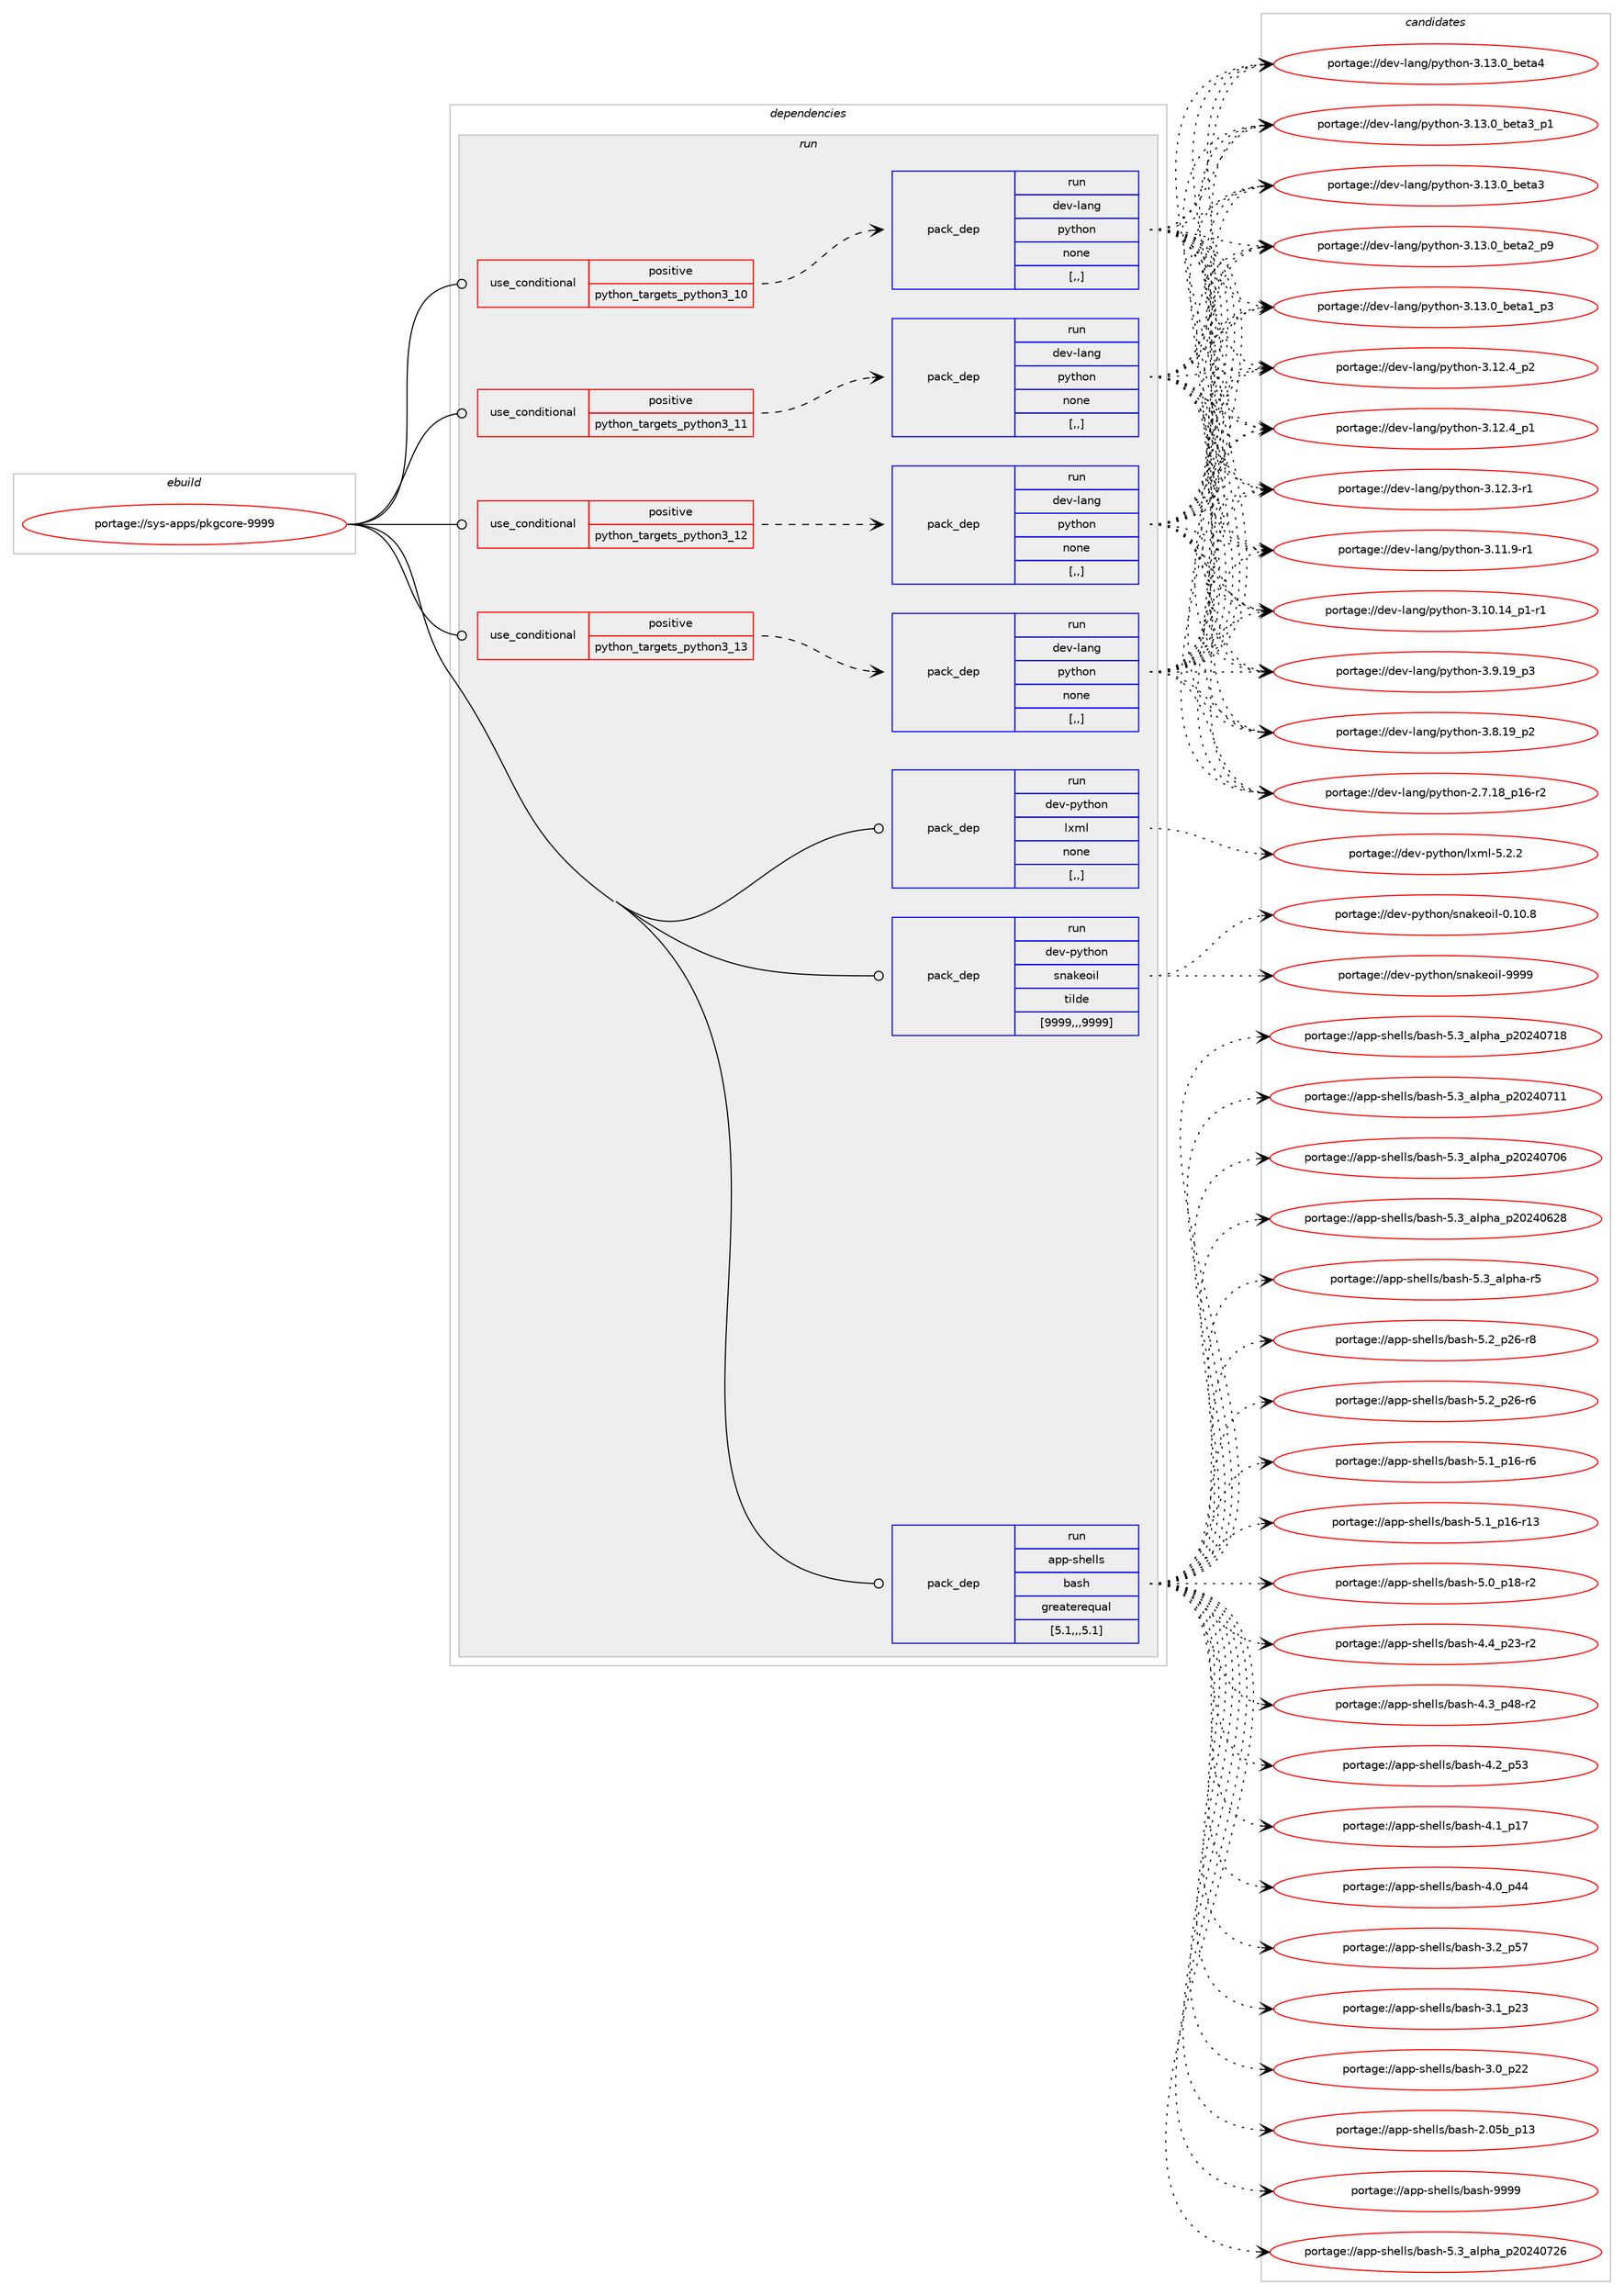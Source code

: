 digraph prolog {

# *************
# Graph options
# *************

newrank=true;
concentrate=true;
compound=true;
graph [rankdir=LR,fontname=Helvetica,fontsize=10,ranksep=1.5];#, ranksep=2.5, nodesep=0.2];
edge  [arrowhead=vee];
node  [fontname=Helvetica,fontsize=10];

# **********
# The ebuild
# **********

subgraph cluster_leftcol {
color=gray;
label=<<i>ebuild</i>>;
id [label="portage://sys-apps/pkgcore-9999", color=red, width=4, href="../sys-apps/pkgcore-9999.svg"];
}

# ****************
# The dependencies
# ****************

subgraph cluster_midcol {
color=gray;
label=<<i>dependencies</i>>;
subgraph cluster_compile {
fillcolor="#eeeeee";
style=filled;
label=<<i>compile</i>>;
}
subgraph cluster_compileandrun {
fillcolor="#eeeeee";
style=filled;
label=<<i>compile and run</i>>;
}
subgraph cluster_run {
fillcolor="#eeeeee";
style=filled;
label=<<i>run</i>>;
subgraph cond111670 {
dependency422229 [label=<<TABLE BORDER="0" CELLBORDER="1" CELLSPACING="0" CELLPADDING="4"><TR><TD ROWSPAN="3" CELLPADDING="10">use_conditional</TD></TR><TR><TD>positive</TD></TR><TR><TD>python_targets_python3_10</TD></TR></TABLE>>, shape=none, color=red];
subgraph pack307636 {
dependency422230 [label=<<TABLE BORDER="0" CELLBORDER="1" CELLSPACING="0" CELLPADDING="4" WIDTH="220"><TR><TD ROWSPAN="6" CELLPADDING="30">pack_dep</TD></TR><TR><TD WIDTH="110">run</TD></TR><TR><TD>dev-lang</TD></TR><TR><TD>python</TD></TR><TR><TD>none</TD></TR><TR><TD>[,,]</TD></TR></TABLE>>, shape=none, color=blue];
}
dependency422229:e -> dependency422230:w [weight=20,style="dashed",arrowhead="vee"];
}
id:e -> dependency422229:w [weight=20,style="solid",arrowhead="odot"];
subgraph cond111671 {
dependency422231 [label=<<TABLE BORDER="0" CELLBORDER="1" CELLSPACING="0" CELLPADDING="4"><TR><TD ROWSPAN="3" CELLPADDING="10">use_conditional</TD></TR><TR><TD>positive</TD></TR><TR><TD>python_targets_python3_11</TD></TR></TABLE>>, shape=none, color=red];
subgraph pack307637 {
dependency422232 [label=<<TABLE BORDER="0" CELLBORDER="1" CELLSPACING="0" CELLPADDING="4" WIDTH="220"><TR><TD ROWSPAN="6" CELLPADDING="30">pack_dep</TD></TR><TR><TD WIDTH="110">run</TD></TR><TR><TD>dev-lang</TD></TR><TR><TD>python</TD></TR><TR><TD>none</TD></TR><TR><TD>[,,]</TD></TR></TABLE>>, shape=none, color=blue];
}
dependency422231:e -> dependency422232:w [weight=20,style="dashed",arrowhead="vee"];
}
id:e -> dependency422231:w [weight=20,style="solid",arrowhead="odot"];
subgraph cond111672 {
dependency422233 [label=<<TABLE BORDER="0" CELLBORDER="1" CELLSPACING="0" CELLPADDING="4"><TR><TD ROWSPAN="3" CELLPADDING="10">use_conditional</TD></TR><TR><TD>positive</TD></TR><TR><TD>python_targets_python3_12</TD></TR></TABLE>>, shape=none, color=red];
subgraph pack307638 {
dependency422234 [label=<<TABLE BORDER="0" CELLBORDER="1" CELLSPACING="0" CELLPADDING="4" WIDTH="220"><TR><TD ROWSPAN="6" CELLPADDING="30">pack_dep</TD></TR><TR><TD WIDTH="110">run</TD></TR><TR><TD>dev-lang</TD></TR><TR><TD>python</TD></TR><TR><TD>none</TD></TR><TR><TD>[,,]</TD></TR></TABLE>>, shape=none, color=blue];
}
dependency422233:e -> dependency422234:w [weight=20,style="dashed",arrowhead="vee"];
}
id:e -> dependency422233:w [weight=20,style="solid",arrowhead="odot"];
subgraph cond111673 {
dependency422235 [label=<<TABLE BORDER="0" CELLBORDER="1" CELLSPACING="0" CELLPADDING="4"><TR><TD ROWSPAN="3" CELLPADDING="10">use_conditional</TD></TR><TR><TD>positive</TD></TR><TR><TD>python_targets_python3_13</TD></TR></TABLE>>, shape=none, color=red];
subgraph pack307639 {
dependency422236 [label=<<TABLE BORDER="0" CELLBORDER="1" CELLSPACING="0" CELLPADDING="4" WIDTH="220"><TR><TD ROWSPAN="6" CELLPADDING="30">pack_dep</TD></TR><TR><TD WIDTH="110">run</TD></TR><TR><TD>dev-lang</TD></TR><TR><TD>python</TD></TR><TR><TD>none</TD></TR><TR><TD>[,,]</TD></TR></TABLE>>, shape=none, color=blue];
}
dependency422235:e -> dependency422236:w [weight=20,style="dashed",arrowhead="vee"];
}
id:e -> dependency422235:w [weight=20,style="solid",arrowhead="odot"];
subgraph pack307640 {
dependency422237 [label=<<TABLE BORDER="0" CELLBORDER="1" CELLSPACING="0" CELLPADDING="4" WIDTH="220"><TR><TD ROWSPAN="6" CELLPADDING="30">pack_dep</TD></TR><TR><TD WIDTH="110">run</TD></TR><TR><TD>app-shells</TD></TR><TR><TD>bash</TD></TR><TR><TD>greaterequal</TD></TR><TR><TD>[5.1,,,5.1]</TD></TR></TABLE>>, shape=none, color=blue];
}
id:e -> dependency422237:w [weight=20,style="solid",arrowhead="odot"];
subgraph pack307641 {
dependency422238 [label=<<TABLE BORDER="0" CELLBORDER="1" CELLSPACING="0" CELLPADDING="4" WIDTH="220"><TR><TD ROWSPAN="6" CELLPADDING="30">pack_dep</TD></TR><TR><TD WIDTH="110">run</TD></TR><TR><TD>dev-python</TD></TR><TR><TD>lxml</TD></TR><TR><TD>none</TD></TR><TR><TD>[,,]</TD></TR></TABLE>>, shape=none, color=blue];
}
id:e -> dependency422238:w [weight=20,style="solid",arrowhead="odot"];
subgraph pack307642 {
dependency422239 [label=<<TABLE BORDER="0" CELLBORDER="1" CELLSPACING="0" CELLPADDING="4" WIDTH="220"><TR><TD ROWSPAN="6" CELLPADDING="30">pack_dep</TD></TR><TR><TD WIDTH="110">run</TD></TR><TR><TD>dev-python</TD></TR><TR><TD>snakeoil</TD></TR><TR><TD>tilde</TD></TR><TR><TD>[9999,,,9999]</TD></TR></TABLE>>, shape=none, color=blue];
}
id:e -> dependency422239:w [weight=20,style="solid",arrowhead="odot"];
}
}

# **************
# The candidates
# **************

subgraph cluster_choices {
rank=same;
color=gray;
label=<<i>candidates</i>>;

subgraph choice307636 {
color=black;
nodesep=1;
choice1001011184510897110103471121211161041111104551464951464895981011169752 [label="portage://dev-lang/python-3.13.0_beta4", color=red, width=4,href="../dev-lang/python-3.13.0_beta4.svg"];
choice10010111845108971101034711212111610411111045514649514648959810111697519511249 [label="portage://dev-lang/python-3.13.0_beta3_p1", color=red, width=4,href="../dev-lang/python-3.13.0_beta3_p1.svg"];
choice1001011184510897110103471121211161041111104551464951464895981011169751 [label="portage://dev-lang/python-3.13.0_beta3", color=red, width=4,href="../dev-lang/python-3.13.0_beta3.svg"];
choice10010111845108971101034711212111610411111045514649514648959810111697509511257 [label="portage://dev-lang/python-3.13.0_beta2_p9", color=red, width=4,href="../dev-lang/python-3.13.0_beta2_p9.svg"];
choice10010111845108971101034711212111610411111045514649514648959810111697499511251 [label="portage://dev-lang/python-3.13.0_beta1_p3", color=red, width=4,href="../dev-lang/python-3.13.0_beta1_p3.svg"];
choice100101118451089711010347112121116104111110455146495046529511250 [label="portage://dev-lang/python-3.12.4_p2", color=red, width=4,href="../dev-lang/python-3.12.4_p2.svg"];
choice100101118451089711010347112121116104111110455146495046529511249 [label="portage://dev-lang/python-3.12.4_p1", color=red, width=4,href="../dev-lang/python-3.12.4_p1.svg"];
choice100101118451089711010347112121116104111110455146495046514511449 [label="portage://dev-lang/python-3.12.3-r1", color=red, width=4,href="../dev-lang/python-3.12.3-r1.svg"];
choice100101118451089711010347112121116104111110455146494946574511449 [label="portage://dev-lang/python-3.11.9-r1", color=red, width=4,href="../dev-lang/python-3.11.9-r1.svg"];
choice100101118451089711010347112121116104111110455146494846495295112494511449 [label="portage://dev-lang/python-3.10.14_p1-r1", color=red, width=4,href="../dev-lang/python-3.10.14_p1-r1.svg"];
choice100101118451089711010347112121116104111110455146574649579511251 [label="portage://dev-lang/python-3.9.19_p3", color=red, width=4,href="../dev-lang/python-3.9.19_p3.svg"];
choice100101118451089711010347112121116104111110455146564649579511250 [label="portage://dev-lang/python-3.8.19_p2", color=red, width=4,href="../dev-lang/python-3.8.19_p2.svg"];
choice100101118451089711010347112121116104111110455046554649569511249544511450 [label="portage://dev-lang/python-2.7.18_p16-r2", color=red, width=4,href="../dev-lang/python-2.7.18_p16-r2.svg"];
dependency422230:e -> choice1001011184510897110103471121211161041111104551464951464895981011169752:w [style=dotted,weight="100"];
dependency422230:e -> choice10010111845108971101034711212111610411111045514649514648959810111697519511249:w [style=dotted,weight="100"];
dependency422230:e -> choice1001011184510897110103471121211161041111104551464951464895981011169751:w [style=dotted,weight="100"];
dependency422230:e -> choice10010111845108971101034711212111610411111045514649514648959810111697509511257:w [style=dotted,weight="100"];
dependency422230:e -> choice10010111845108971101034711212111610411111045514649514648959810111697499511251:w [style=dotted,weight="100"];
dependency422230:e -> choice100101118451089711010347112121116104111110455146495046529511250:w [style=dotted,weight="100"];
dependency422230:e -> choice100101118451089711010347112121116104111110455146495046529511249:w [style=dotted,weight="100"];
dependency422230:e -> choice100101118451089711010347112121116104111110455146495046514511449:w [style=dotted,weight="100"];
dependency422230:e -> choice100101118451089711010347112121116104111110455146494946574511449:w [style=dotted,weight="100"];
dependency422230:e -> choice100101118451089711010347112121116104111110455146494846495295112494511449:w [style=dotted,weight="100"];
dependency422230:e -> choice100101118451089711010347112121116104111110455146574649579511251:w [style=dotted,weight="100"];
dependency422230:e -> choice100101118451089711010347112121116104111110455146564649579511250:w [style=dotted,weight="100"];
dependency422230:e -> choice100101118451089711010347112121116104111110455046554649569511249544511450:w [style=dotted,weight="100"];
}
subgraph choice307637 {
color=black;
nodesep=1;
choice1001011184510897110103471121211161041111104551464951464895981011169752 [label="portage://dev-lang/python-3.13.0_beta4", color=red, width=4,href="../dev-lang/python-3.13.0_beta4.svg"];
choice10010111845108971101034711212111610411111045514649514648959810111697519511249 [label="portage://dev-lang/python-3.13.0_beta3_p1", color=red, width=4,href="../dev-lang/python-3.13.0_beta3_p1.svg"];
choice1001011184510897110103471121211161041111104551464951464895981011169751 [label="portage://dev-lang/python-3.13.0_beta3", color=red, width=4,href="../dev-lang/python-3.13.0_beta3.svg"];
choice10010111845108971101034711212111610411111045514649514648959810111697509511257 [label="portage://dev-lang/python-3.13.0_beta2_p9", color=red, width=4,href="../dev-lang/python-3.13.0_beta2_p9.svg"];
choice10010111845108971101034711212111610411111045514649514648959810111697499511251 [label="portage://dev-lang/python-3.13.0_beta1_p3", color=red, width=4,href="../dev-lang/python-3.13.0_beta1_p3.svg"];
choice100101118451089711010347112121116104111110455146495046529511250 [label="portage://dev-lang/python-3.12.4_p2", color=red, width=4,href="../dev-lang/python-3.12.4_p2.svg"];
choice100101118451089711010347112121116104111110455146495046529511249 [label="portage://dev-lang/python-3.12.4_p1", color=red, width=4,href="../dev-lang/python-3.12.4_p1.svg"];
choice100101118451089711010347112121116104111110455146495046514511449 [label="portage://dev-lang/python-3.12.3-r1", color=red, width=4,href="../dev-lang/python-3.12.3-r1.svg"];
choice100101118451089711010347112121116104111110455146494946574511449 [label="portage://dev-lang/python-3.11.9-r1", color=red, width=4,href="../dev-lang/python-3.11.9-r1.svg"];
choice100101118451089711010347112121116104111110455146494846495295112494511449 [label="portage://dev-lang/python-3.10.14_p1-r1", color=red, width=4,href="../dev-lang/python-3.10.14_p1-r1.svg"];
choice100101118451089711010347112121116104111110455146574649579511251 [label="portage://dev-lang/python-3.9.19_p3", color=red, width=4,href="../dev-lang/python-3.9.19_p3.svg"];
choice100101118451089711010347112121116104111110455146564649579511250 [label="portage://dev-lang/python-3.8.19_p2", color=red, width=4,href="../dev-lang/python-3.8.19_p2.svg"];
choice100101118451089711010347112121116104111110455046554649569511249544511450 [label="portage://dev-lang/python-2.7.18_p16-r2", color=red, width=4,href="../dev-lang/python-2.7.18_p16-r2.svg"];
dependency422232:e -> choice1001011184510897110103471121211161041111104551464951464895981011169752:w [style=dotted,weight="100"];
dependency422232:e -> choice10010111845108971101034711212111610411111045514649514648959810111697519511249:w [style=dotted,weight="100"];
dependency422232:e -> choice1001011184510897110103471121211161041111104551464951464895981011169751:w [style=dotted,weight="100"];
dependency422232:e -> choice10010111845108971101034711212111610411111045514649514648959810111697509511257:w [style=dotted,weight="100"];
dependency422232:e -> choice10010111845108971101034711212111610411111045514649514648959810111697499511251:w [style=dotted,weight="100"];
dependency422232:e -> choice100101118451089711010347112121116104111110455146495046529511250:w [style=dotted,weight="100"];
dependency422232:e -> choice100101118451089711010347112121116104111110455146495046529511249:w [style=dotted,weight="100"];
dependency422232:e -> choice100101118451089711010347112121116104111110455146495046514511449:w [style=dotted,weight="100"];
dependency422232:e -> choice100101118451089711010347112121116104111110455146494946574511449:w [style=dotted,weight="100"];
dependency422232:e -> choice100101118451089711010347112121116104111110455146494846495295112494511449:w [style=dotted,weight="100"];
dependency422232:e -> choice100101118451089711010347112121116104111110455146574649579511251:w [style=dotted,weight="100"];
dependency422232:e -> choice100101118451089711010347112121116104111110455146564649579511250:w [style=dotted,weight="100"];
dependency422232:e -> choice100101118451089711010347112121116104111110455046554649569511249544511450:w [style=dotted,weight="100"];
}
subgraph choice307638 {
color=black;
nodesep=1;
choice1001011184510897110103471121211161041111104551464951464895981011169752 [label="portage://dev-lang/python-3.13.0_beta4", color=red, width=4,href="../dev-lang/python-3.13.0_beta4.svg"];
choice10010111845108971101034711212111610411111045514649514648959810111697519511249 [label="portage://dev-lang/python-3.13.0_beta3_p1", color=red, width=4,href="../dev-lang/python-3.13.0_beta3_p1.svg"];
choice1001011184510897110103471121211161041111104551464951464895981011169751 [label="portage://dev-lang/python-3.13.0_beta3", color=red, width=4,href="../dev-lang/python-3.13.0_beta3.svg"];
choice10010111845108971101034711212111610411111045514649514648959810111697509511257 [label="portage://dev-lang/python-3.13.0_beta2_p9", color=red, width=4,href="../dev-lang/python-3.13.0_beta2_p9.svg"];
choice10010111845108971101034711212111610411111045514649514648959810111697499511251 [label="portage://dev-lang/python-3.13.0_beta1_p3", color=red, width=4,href="../dev-lang/python-3.13.0_beta1_p3.svg"];
choice100101118451089711010347112121116104111110455146495046529511250 [label="portage://dev-lang/python-3.12.4_p2", color=red, width=4,href="../dev-lang/python-3.12.4_p2.svg"];
choice100101118451089711010347112121116104111110455146495046529511249 [label="portage://dev-lang/python-3.12.4_p1", color=red, width=4,href="../dev-lang/python-3.12.4_p1.svg"];
choice100101118451089711010347112121116104111110455146495046514511449 [label="portage://dev-lang/python-3.12.3-r1", color=red, width=4,href="../dev-lang/python-3.12.3-r1.svg"];
choice100101118451089711010347112121116104111110455146494946574511449 [label="portage://dev-lang/python-3.11.9-r1", color=red, width=4,href="../dev-lang/python-3.11.9-r1.svg"];
choice100101118451089711010347112121116104111110455146494846495295112494511449 [label="portage://dev-lang/python-3.10.14_p1-r1", color=red, width=4,href="../dev-lang/python-3.10.14_p1-r1.svg"];
choice100101118451089711010347112121116104111110455146574649579511251 [label="portage://dev-lang/python-3.9.19_p3", color=red, width=4,href="../dev-lang/python-3.9.19_p3.svg"];
choice100101118451089711010347112121116104111110455146564649579511250 [label="portage://dev-lang/python-3.8.19_p2", color=red, width=4,href="../dev-lang/python-3.8.19_p2.svg"];
choice100101118451089711010347112121116104111110455046554649569511249544511450 [label="portage://dev-lang/python-2.7.18_p16-r2", color=red, width=4,href="../dev-lang/python-2.7.18_p16-r2.svg"];
dependency422234:e -> choice1001011184510897110103471121211161041111104551464951464895981011169752:w [style=dotted,weight="100"];
dependency422234:e -> choice10010111845108971101034711212111610411111045514649514648959810111697519511249:w [style=dotted,weight="100"];
dependency422234:e -> choice1001011184510897110103471121211161041111104551464951464895981011169751:w [style=dotted,weight="100"];
dependency422234:e -> choice10010111845108971101034711212111610411111045514649514648959810111697509511257:w [style=dotted,weight="100"];
dependency422234:e -> choice10010111845108971101034711212111610411111045514649514648959810111697499511251:w [style=dotted,weight="100"];
dependency422234:e -> choice100101118451089711010347112121116104111110455146495046529511250:w [style=dotted,weight="100"];
dependency422234:e -> choice100101118451089711010347112121116104111110455146495046529511249:w [style=dotted,weight="100"];
dependency422234:e -> choice100101118451089711010347112121116104111110455146495046514511449:w [style=dotted,weight="100"];
dependency422234:e -> choice100101118451089711010347112121116104111110455146494946574511449:w [style=dotted,weight="100"];
dependency422234:e -> choice100101118451089711010347112121116104111110455146494846495295112494511449:w [style=dotted,weight="100"];
dependency422234:e -> choice100101118451089711010347112121116104111110455146574649579511251:w [style=dotted,weight="100"];
dependency422234:e -> choice100101118451089711010347112121116104111110455146564649579511250:w [style=dotted,weight="100"];
dependency422234:e -> choice100101118451089711010347112121116104111110455046554649569511249544511450:w [style=dotted,weight="100"];
}
subgraph choice307639 {
color=black;
nodesep=1;
choice1001011184510897110103471121211161041111104551464951464895981011169752 [label="portage://dev-lang/python-3.13.0_beta4", color=red, width=4,href="../dev-lang/python-3.13.0_beta4.svg"];
choice10010111845108971101034711212111610411111045514649514648959810111697519511249 [label="portage://dev-lang/python-3.13.0_beta3_p1", color=red, width=4,href="../dev-lang/python-3.13.0_beta3_p1.svg"];
choice1001011184510897110103471121211161041111104551464951464895981011169751 [label="portage://dev-lang/python-3.13.0_beta3", color=red, width=4,href="../dev-lang/python-3.13.0_beta3.svg"];
choice10010111845108971101034711212111610411111045514649514648959810111697509511257 [label="portage://dev-lang/python-3.13.0_beta2_p9", color=red, width=4,href="../dev-lang/python-3.13.0_beta2_p9.svg"];
choice10010111845108971101034711212111610411111045514649514648959810111697499511251 [label="portage://dev-lang/python-3.13.0_beta1_p3", color=red, width=4,href="../dev-lang/python-3.13.0_beta1_p3.svg"];
choice100101118451089711010347112121116104111110455146495046529511250 [label="portage://dev-lang/python-3.12.4_p2", color=red, width=4,href="../dev-lang/python-3.12.4_p2.svg"];
choice100101118451089711010347112121116104111110455146495046529511249 [label="portage://dev-lang/python-3.12.4_p1", color=red, width=4,href="../dev-lang/python-3.12.4_p1.svg"];
choice100101118451089711010347112121116104111110455146495046514511449 [label="portage://dev-lang/python-3.12.3-r1", color=red, width=4,href="../dev-lang/python-3.12.3-r1.svg"];
choice100101118451089711010347112121116104111110455146494946574511449 [label="portage://dev-lang/python-3.11.9-r1", color=red, width=4,href="../dev-lang/python-3.11.9-r1.svg"];
choice100101118451089711010347112121116104111110455146494846495295112494511449 [label="portage://dev-lang/python-3.10.14_p1-r1", color=red, width=4,href="../dev-lang/python-3.10.14_p1-r1.svg"];
choice100101118451089711010347112121116104111110455146574649579511251 [label="portage://dev-lang/python-3.9.19_p3", color=red, width=4,href="../dev-lang/python-3.9.19_p3.svg"];
choice100101118451089711010347112121116104111110455146564649579511250 [label="portage://dev-lang/python-3.8.19_p2", color=red, width=4,href="../dev-lang/python-3.8.19_p2.svg"];
choice100101118451089711010347112121116104111110455046554649569511249544511450 [label="portage://dev-lang/python-2.7.18_p16-r2", color=red, width=4,href="../dev-lang/python-2.7.18_p16-r2.svg"];
dependency422236:e -> choice1001011184510897110103471121211161041111104551464951464895981011169752:w [style=dotted,weight="100"];
dependency422236:e -> choice10010111845108971101034711212111610411111045514649514648959810111697519511249:w [style=dotted,weight="100"];
dependency422236:e -> choice1001011184510897110103471121211161041111104551464951464895981011169751:w [style=dotted,weight="100"];
dependency422236:e -> choice10010111845108971101034711212111610411111045514649514648959810111697509511257:w [style=dotted,weight="100"];
dependency422236:e -> choice10010111845108971101034711212111610411111045514649514648959810111697499511251:w [style=dotted,weight="100"];
dependency422236:e -> choice100101118451089711010347112121116104111110455146495046529511250:w [style=dotted,weight="100"];
dependency422236:e -> choice100101118451089711010347112121116104111110455146495046529511249:w [style=dotted,weight="100"];
dependency422236:e -> choice100101118451089711010347112121116104111110455146495046514511449:w [style=dotted,weight="100"];
dependency422236:e -> choice100101118451089711010347112121116104111110455146494946574511449:w [style=dotted,weight="100"];
dependency422236:e -> choice100101118451089711010347112121116104111110455146494846495295112494511449:w [style=dotted,weight="100"];
dependency422236:e -> choice100101118451089711010347112121116104111110455146574649579511251:w [style=dotted,weight="100"];
dependency422236:e -> choice100101118451089711010347112121116104111110455146564649579511250:w [style=dotted,weight="100"];
dependency422236:e -> choice100101118451089711010347112121116104111110455046554649569511249544511450:w [style=dotted,weight="100"];
}
subgraph choice307640 {
color=black;
nodesep=1;
choice97112112451151041011081081154798971151044557575757 [label="portage://app-shells/bash-9999", color=red, width=4,href="../app-shells/bash-9999.svg"];
choice971121124511510410110810811547989711510445534651959710811210497951125048505248555054 [label="portage://app-shells/bash-5.3_alpha_p20240726", color=red, width=4,href="../app-shells/bash-5.3_alpha_p20240726.svg"];
choice971121124511510410110810811547989711510445534651959710811210497951125048505248554956 [label="portage://app-shells/bash-5.3_alpha_p20240718", color=red, width=4,href="../app-shells/bash-5.3_alpha_p20240718.svg"];
choice971121124511510410110810811547989711510445534651959710811210497951125048505248554949 [label="portage://app-shells/bash-5.3_alpha_p20240711", color=red, width=4,href="../app-shells/bash-5.3_alpha_p20240711.svg"];
choice971121124511510410110810811547989711510445534651959710811210497951125048505248554854 [label="portage://app-shells/bash-5.3_alpha_p20240706", color=red, width=4,href="../app-shells/bash-5.3_alpha_p20240706.svg"];
choice971121124511510410110810811547989711510445534651959710811210497951125048505248545056 [label="portage://app-shells/bash-5.3_alpha_p20240628", color=red, width=4,href="../app-shells/bash-5.3_alpha_p20240628.svg"];
choice9711211245115104101108108115479897115104455346519597108112104974511453 [label="portage://app-shells/bash-5.3_alpha-r5", color=red, width=4,href="../app-shells/bash-5.3_alpha-r5.svg"];
choice9711211245115104101108108115479897115104455346509511250544511456 [label="portage://app-shells/bash-5.2_p26-r8", color=red, width=4,href="../app-shells/bash-5.2_p26-r8.svg"];
choice9711211245115104101108108115479897115104455346509511250544511454 [label="portage://app-shells/bash-5.2_p26-r6", color=red, width=4,href="../app-shells/bash-5.2_p26-r6.svg"];
choice9711211245115104101108108115479897115104455346499511249544511454 [label="portage://app-shells/bash-5.1_p16-r6", color=red, width=4,href="../app-shells/bash-5.1_p16-r6.svg"];
choice971121124511510410110810811547989711510445534649951124954451144951 [label="portage://app-shells/bash-5.1_p16-r13", color=red, width=4,href="../app-shells/bash-5.1_p16-r13.svg"];
choice9711211245115104101108108115479897115104455346489511249564511450 [label="portage://app-shells/bash-5.0_p18-r2", color=red, width=4,href="../app-shells/bash-5.0_p18-r2.svg"];
choice9711211245115104101108108115479897115104455246529511250514511450 [label="portage://app-shells/bash-4.4_p23-r2", color=red, width=4,href="../app-shells/bash-4.4_p23-r2.svg"];
choice9711211245115104101108108115479897115104455246519511252564511450 [label="portage://app-shells/bash-4.3_p48-r2", color=red, width=4,href="../app-shells/bash-4.3_p48-r2.svg"];
choice971121124511510410110810811547989711510445524650951125351 [label="portage://app-shells/bash-4.2_p53", color=red, width=4,href="../app-shells/bash-4.2_p53.svg"];
choice971121124511510410110810811547989711510445524649951124955 [label="portage://app-shells/bash-4.1_p17", color=red, width=4,href="../app-shells/bash-4.1_p17.svg"];
choice971121124511510410110810811547989711510445524648951125252 [label="portage://app-shells/bash-4.0_p44", color=red, width=4,href="../app-shells/bash-4.0_p44.svg"];
choice971121124511510410110810811547989711510445514650951125355 [label="portage://app-shells/bash-3.2_p57", color=red, width=4,href="../app-shells/bash-3.2_p57.svg"];
choice971121124511510410110810811547989711510445514649951125051 [label="portage://app-shells/bash-3.1_p23", color=red, width=4,href="../app-shells/bash-3.1_p23.svg"];
choice971121124511510410110810811547989711510445514648951125050 [label="portage://app-shells/bash-3.0_p22", color=red, width=4,href="../app-shells/bash-3.0_p22.svg"];
choice9711211245115104101108108115479897115104455046485398951124951 [label="portage://app-shells/bash-2.05b_p13", color=red, width=4,href="../app-shells/bash-2.05b_p13.svg"];
dependency422237:e -> choice97112112451151041011081081154798971151044557575757:w [style=dotted,weight="100"];
dependency422237:e -> choice971121124511510410110810811547989711510445534651959710811210497951125048505248555054:w [style=dotted,weight="100"];
dependency422237:e -> choice971121124511510410110810811547989711510445534651959710811210497951125048505248554956:w [style=dotted,weight="100"];
dependency422237:e -> choice971121124511510410110810811547989711510445534651959710811210497951125048505248554949:w [style=dotted,weight="100"];
dependency422237:e -> choice971121124511510410110810811547989711510445534651959710811210497951125048505248554854:w [style=dotted,weight="100"];
dependency422237:e -> choice971121124511510410110810811547989711510445534651959710811210497951125048505248545056:w [style=dotted,weight="100"];
dependency422237:e -> choice9711211245115104101108108115479897115104455346519597108112104974511453:w [style=dotted,weight="100"];
dependency422237:e -> choice9711211245115104101108108115479897115104455346509511250544511456:w [style=dotted,weight="100"];
dependency422237:e -> choice9711211245115104101108108115479897115104455346509511250544511454:w [style=dotted,weight="100"];
dependency422237:e -> choice9711211245115104101108108115479897115104455346499511249544511454:w [style=dotted,weight="100"];
dependency422237:e -> choice971121124511510410110810811547989711510445534649951124954451144951:w [style=dotted,weight="100"];
dependency422237:e -> choice9711211245115104101108108115479897115104455346489511249564511450:w [style=dotted,weight="100"];
dependency422237:e -> choice9711211245115104101108108115479897115104455246529511250514511450:w [style=dotted,weight="100"];
dependency422237:e -> choice9711211245115104101108108115479897115104455246519511252564511450:w [style=dotted,weight="100"];
dependency422237:e -> choice971121124511510410110810811547989711510445524650951125351:w [style=dotted,weight="100"];
dependency422237:e -> choice971121124511510410110810811547989711510445524649951124955:w [style=dotted,weight="100"];
dependency422237:e -> choice971121124511510410110810811547989711510445524648951125252:w [style=dotted,weight="100"];
dependency422237:e -> choice971121124511510410110810811547989711510445514650951125355:w [style=dotted,weight="100"];
dependency422237:e -> choice971121124511510410110810811547989711510445514649951125051:w [style=dotted,weight="100"];
dependency422237:e -> choice971121124511510410110810811547989711510445514648951125050:w [style=dotted,weight="100"];
dependency422237:e -> choice9711211245115104101108108115479897115104455046485398951124951:w [style=dotted,weight="100"];
}
subgraph choice307641 {
color=black;
nodesep=1;
choice1001011184511212111610411111047108120109108455346504650 [label="portage://dev-python/lxml-5.2.2", color=red, width=4,href="../dev-python/lxml-5.2.2.svg"];
dependency422238:e -> choice1001011184511212111610411111047108120109108455346504650:w [style=dotted,weight="100"];
}
subgraph choice307642 {
color=black;
nodesep=1;
choice1001011184511212111610411111047115110971071011111051084557575757 [label="portage://dev-python/snakeoil-9999", color=red, width=4,href="../dev-python/snakeoil-9999.svg"];
choice10010111845112121116104111110471151109710710111110510845484649484656 [label="portage://dev-python/snakeoil-0.10.8", color=red, width=4,href="../dev-python/snakeoil-0.10.8.svg"];
dependency422239:e -> choice1001011184511212111610411111047115110971071011111051084557575757:w [style=dotted,weight="100"];
dependency422239:e -> choice10010111845112121116104111110471151109710710111110510845484649484656:w [style=dotted,weight="100"];
}
}

}
